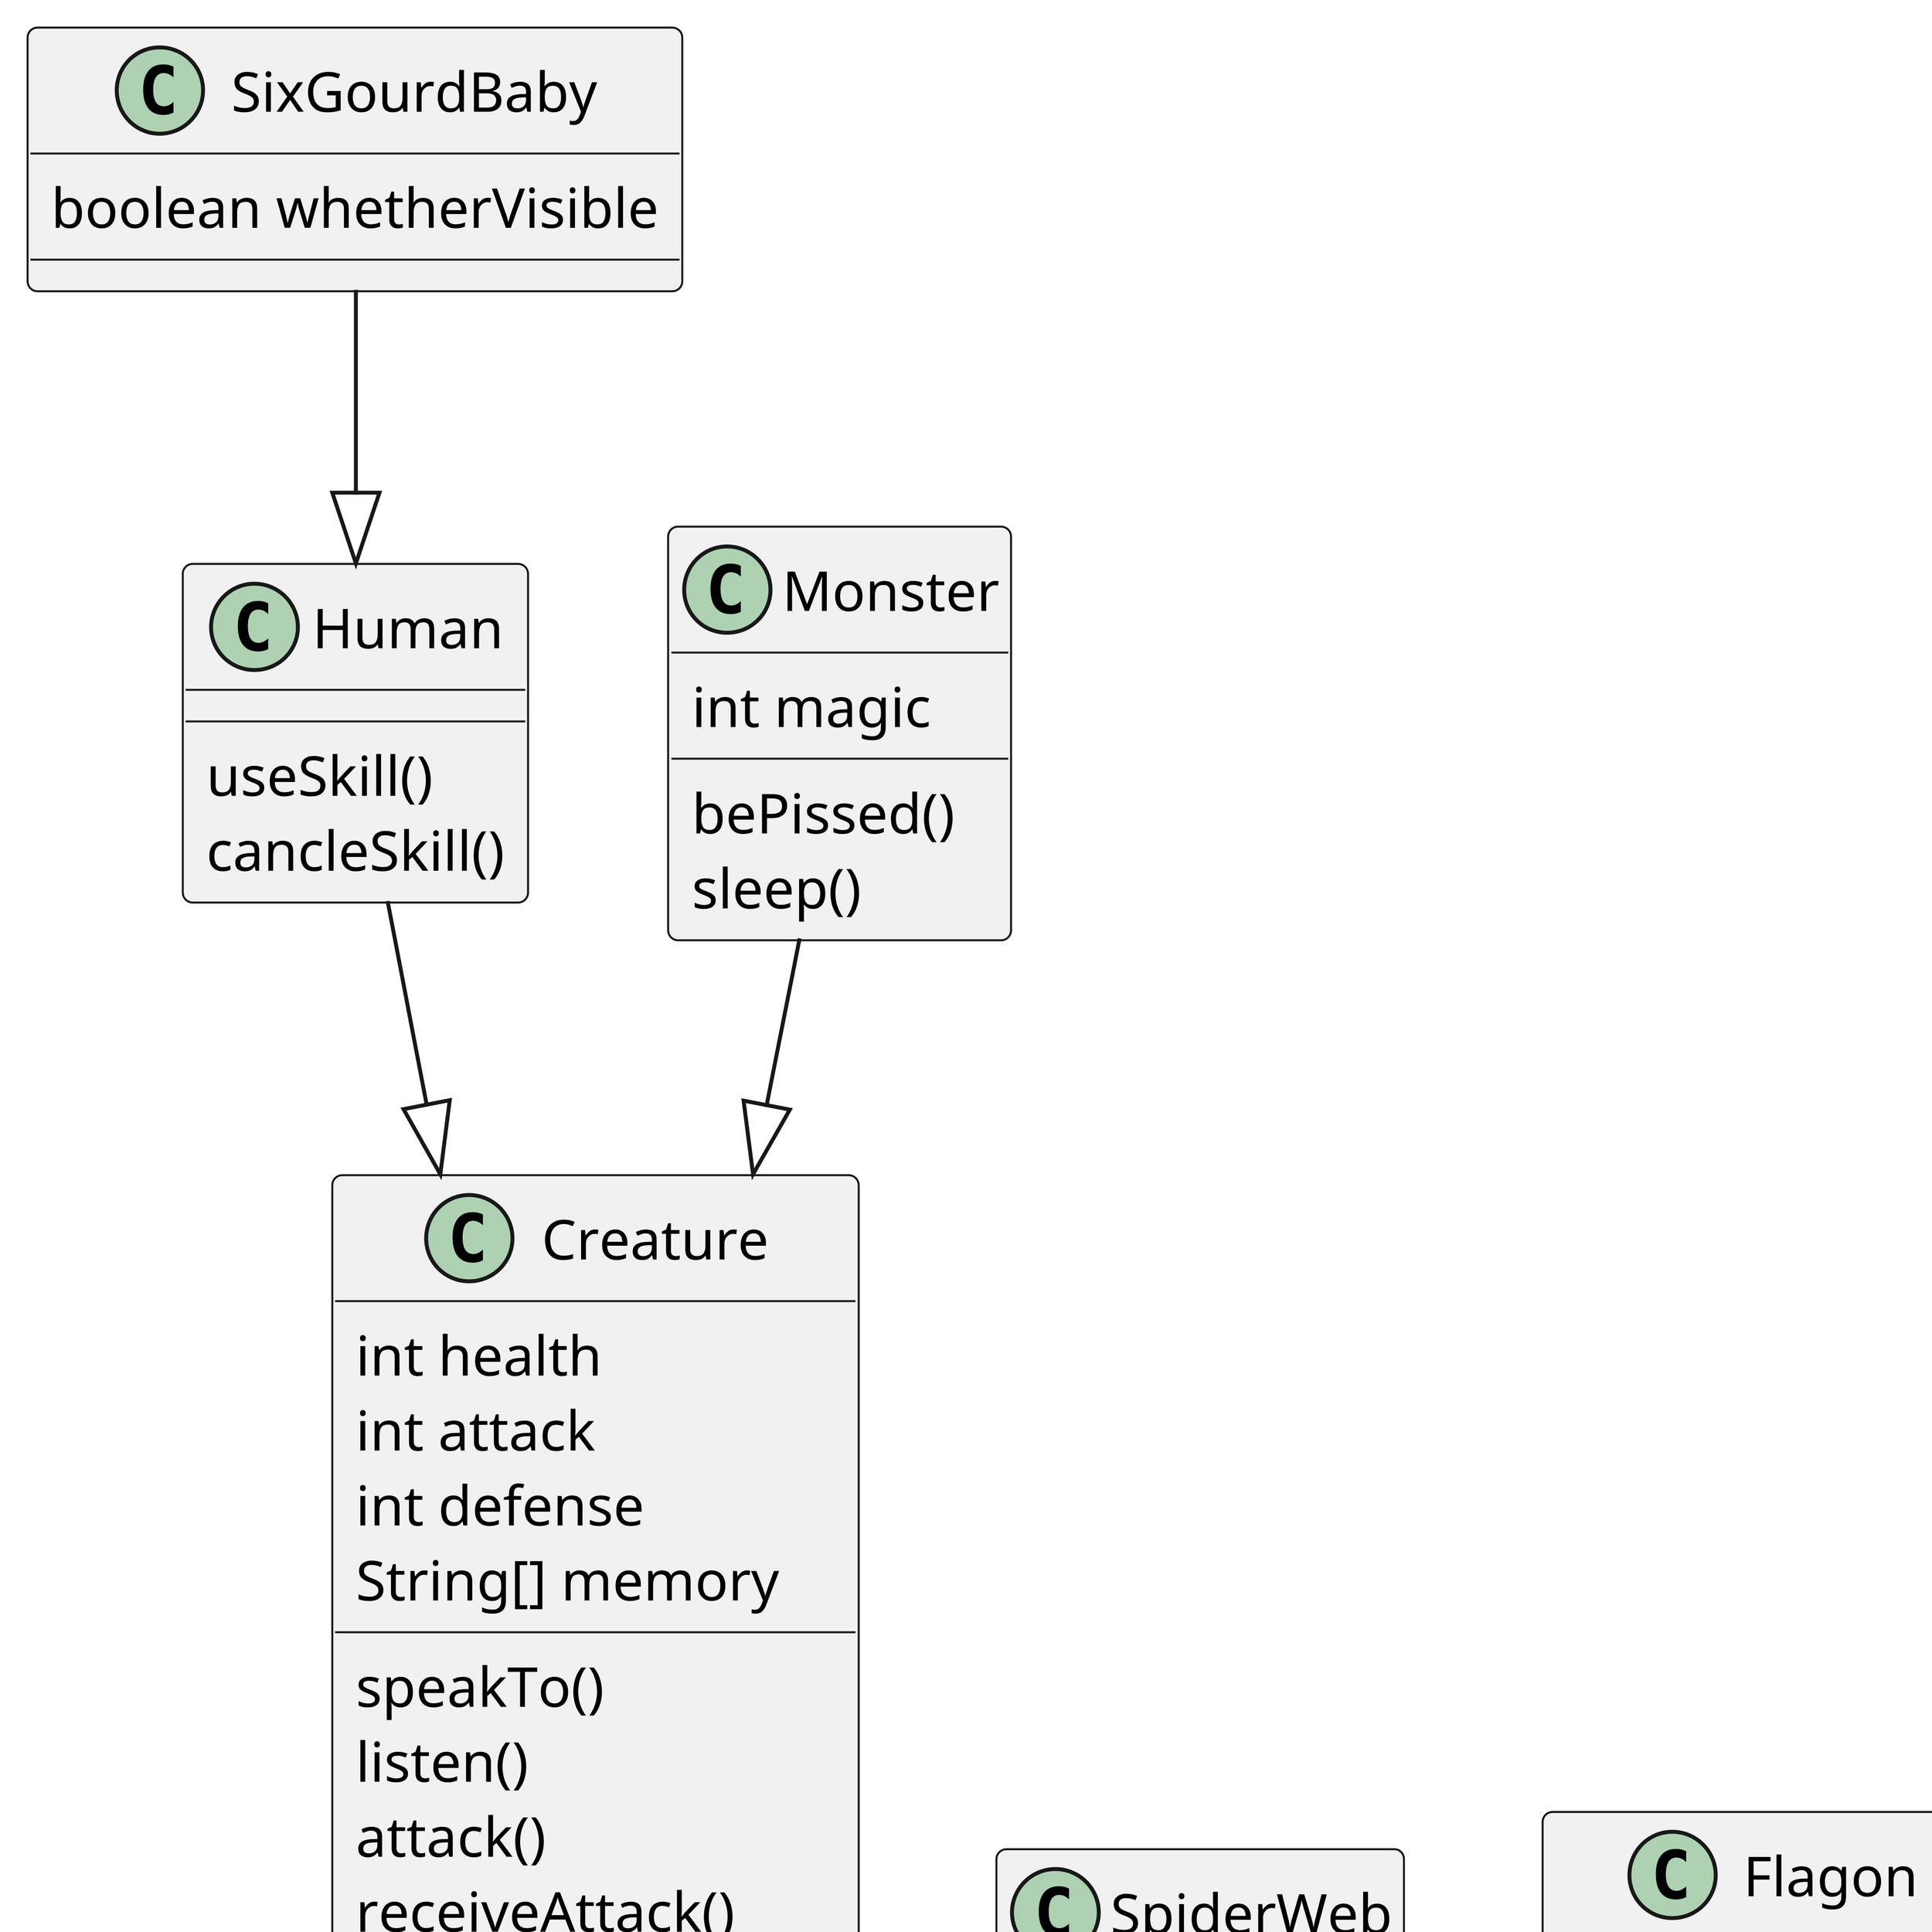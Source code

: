 @startuml characters

skinparam dpi 800


class Being

class Creature {
    int health
    int attack
    int defense
    String[] memory

    speakTo()
    listen()
    attack()
    receiveAttack()
    isDead()
    rolleyes()
    blink()
    move()
    sniff()
    LeverageObject()
    smile()
    laughAtSomeone()
    touchHead()
    jump()
    beShocked()
}

class Human {
    useSkill()
    cancleSkill()
}

class SixGourdBaby {
    boolean whetherVisible
}

class Monster {
    int magic
    bePissed()
    sleep()
}

class SpiderWeb{
    shrink()
}

class Flagon{
    emitFragrance()
    rollWithNoise()
}

class Nail{
    bounce()
}

class Gate{
    boolean whetherOpen
    open()
    close()
}

Creature --|> Being
Flagon --|> Being
Gate --|> Being
Nail --|> Being
SpiderWeb --|> Being

Monster --|> Creature
Human --|> Creature

SixGourdBaby --|> Human

@enduml